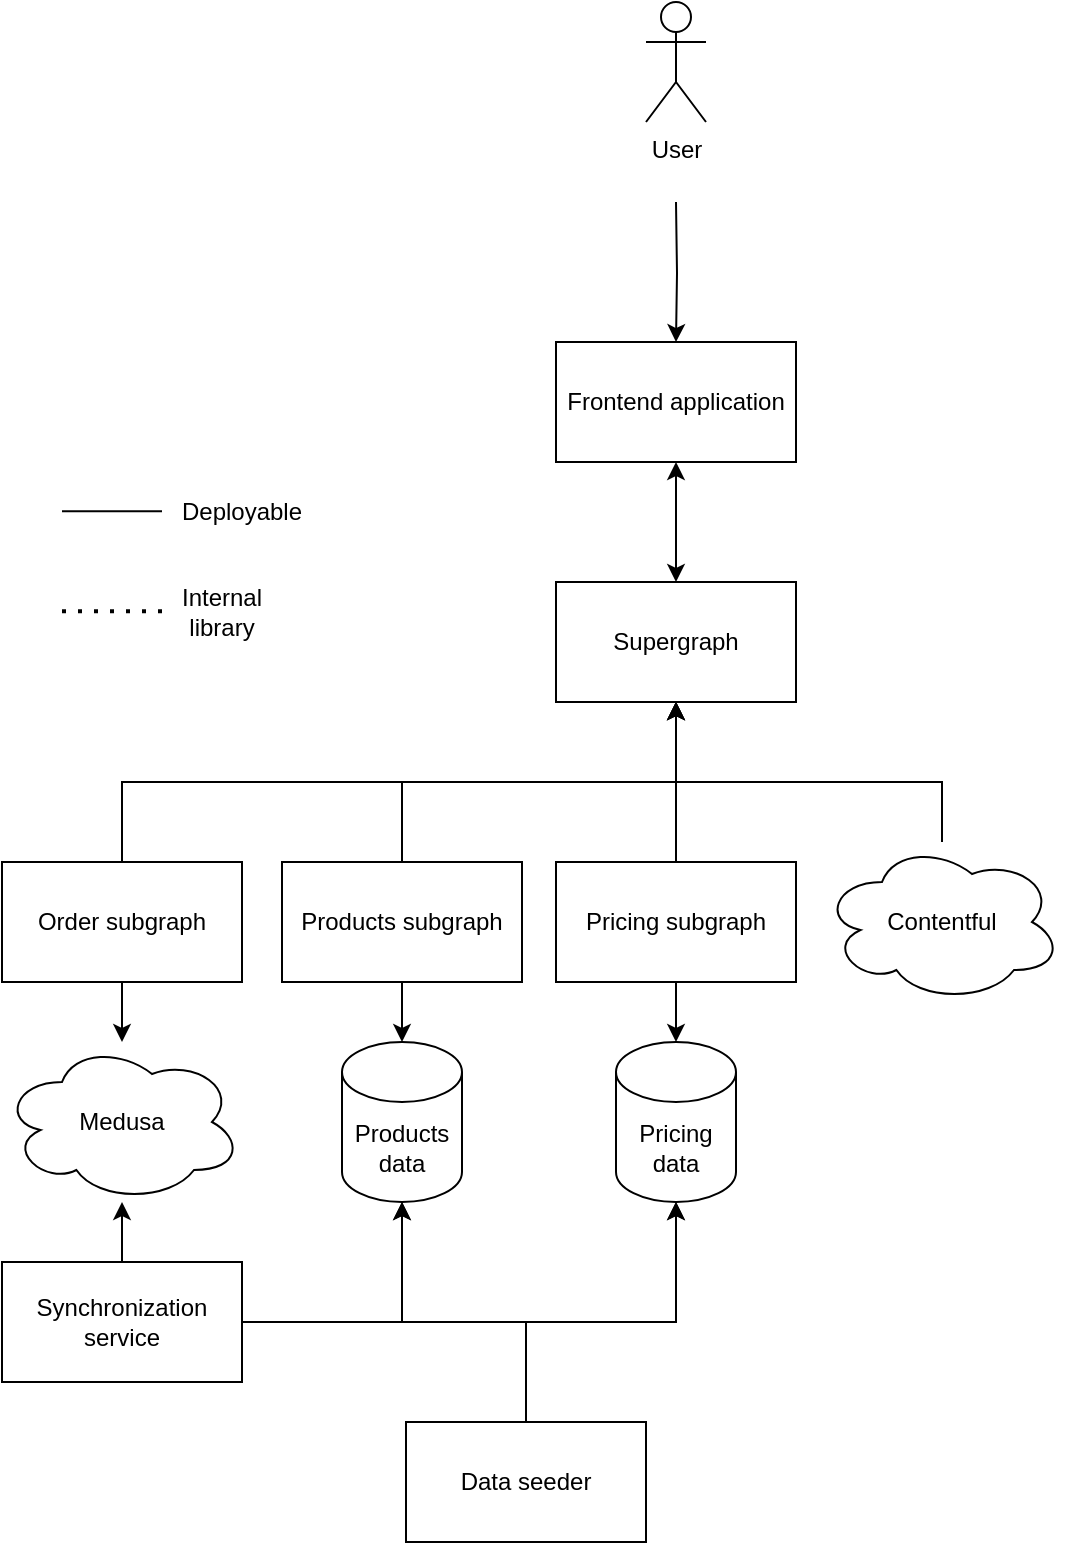 <mxfile version="20.8.10" type="device"><diagram name="High-level" id="j-nub1IaHAZAbWxj_D0Z"><mxGraphModel dx="1185" dy="688" grid="1" gridSize="10" guides="1" tooltips="1" connect="1" arrows="1" fold="1" page="1" pageScale="1" pageWidth="1654" pageHeight="1169" math="0" shadow="0"><root><mxCell id="0"/><mxCell id="1" parent="0"/><mxCell id="KBj_uUJCSt4fIoucZrSP-3" value="" style="edgeStyle=orthogonalEdgeStyle;rounded=0;orthogonalLoop=1;jettySize=auto;html=1;" parent="1" target="KBj_uUJCSt4fIoucZrSP-2" edge="1"><mxGeometry relative="1" as="geometry"><mxPoint x="827" y="170" as="sourcePoint"/></mxGeometry></mxCell><mxCell id="KBj_uUJCSt4fIoucZrSP-5" value="" style="edgeStyle=orthogonalEdgeStyle;rounded=0;orthogonalLoop=1;jettySize=auto;html=1;startArrow=classic;startFill=1;" parent="1" source="KBj_uUJCSt4fIoucZrSP-2" target="KBj_uUJCSt4fIoucZrSP-4" edge="1"><mxGeometry relative="1" as="geometry"/></mxCell><mxCell id="KBj_uUJCSt4fIoucZrSP-2" value="Frontend application" style="whiteSpace=wrap;html=1;" parent="1" vertex="1"><mxGeometry x="767" y="240" width="120" height="60" as="geometry"/></mxCell><mxCell id="KBj_uUJCSt4fIoucZrSP-10" value="" style="edgeStyle=orthogonalEdgeStyle;rounded=0;orthogonalLoop=1;jettySize=auto;html=1;endArrow=none;endFill=0;startArrow=classic;startFill=1;" parent="1" source="KBj_uUJCSt4fIoucZrSP-4" target="KBj_uUJCSt4fIoucZrSP-7" edge="1"><mxGeometry relative="1" as="geometry"/></mxCell><mxCell id="KBj_uUJCSt4fIoucZrSP-11" style="edgeStyle=orthogonalEdgeStyle;rounded=0;orthogonalLoop=1;jettySize=auto;html=1;entryX=0.5;entryY=0;entryDx=0;entryDy=0;exitX=0.5;exitY=1;exitDx=0;exitDy=0;startArrow=classic;startFill=1;endArrow=none;endFill=0;" parent="1" source="KBj_uUJCSt4fIoucZrSP-4" target="KBj_uUJCSt4fIoucZrSP-6" edge="1"><mxGeometry relative="1" as="geometry"/></mxCell><mxCell id="KBj_uUJCSt4fIoucZrSP-4" value="Supergraph" style="whiteSpace=wrap;html=1;" parent="1" vertex="1"><mxGeometry x="767" y="360" width="120" height="60" as="geometry"/></mxCell><mxCell id="A6IBAL_5Z2rWB2n0jj_n-13" style="edgeStyle=orthogonalEdgeStyle;rounded=0;orthogonalLoop=1;jettySize=auto;html=1;" edge="1" parent="1" source="KBj_uUJCSt4fIoucZrSP-6" target="A6IBAL_5Z2rWB2n0jj_n-9"><mxGeometry relative="1" as="geometry"/></mxCell><mxCell id="KBj_uUJCSt4fIoucZrSP-6" value="Products subgraph" style="whiteSpace=wrap;html=1;" parent="1" vertex="1"><mxGeometry x="630" y="500" width="120" height="60" as="geometry"/></mxCell><mxCell id="A6IBAL_5Z2rWB2n0jj_n-14" style="edgeStyle=orthogonalEdgeStyle;rounded=0;orthogonalLoop=1;jettySize=auto;html=1;" edge="1" parent="1" source="KBj_uUJCSt4fIoucZrSP-7" target="A6IBAL_5Z2rWB2n0jj_n-10"><mxGeometry relative="1" as="geometry"/></mxCell><mxCell id="KBj_uUJCSt4fIoucZrSP-7" value="Pricing subgraph" style="whiteSpace=wrap;html=1;" parent="1" vertex="1"><mxGeometry x="767" y="500" width="120" height="60" as="geometry"/></mxCell><mxCell id="HP8ONfLixpbMiWq24jou-1" value="" style="endArrow=none;dashed=1;html=1;dashPattern=1 3;strokeWidth=2;rounded=0;" parent="1" edge="1"><mxGeometry width="50" height="50" relative="1" as="geometry"><mxPoint x="520" y="374.66" as="sourcePoint"/><mxPoint x="570" y="374.66" as="targetPoint"/></mxGeometry></mxCell><mxCell id="HP8ONfLixpbMiWq24jou-2" value="" style="endArrow=none;html=1;rounded=0;" parent="1" edge="1"><mxGeometry width="50" height="50" relative="1" as="geometry"><mxPoint x="520" y="324.66" as="sourcePoint"/><mxPoint x="570" y="324.66" as="targetPoint"/></mxGeometry></mxCell><mxCell id="HP8ONfLixpbMiWq24jou-3" value="Deployable" style="text;strokeColor=none;align=center;fillColor=none;html=1;verticalAlign=middle;whiteSpace=wrap;rounded=0;" parent="1" vertex="1"><mxGeometry x="580" y="310" width="60" height="30" as="geometry"/></mxCell><mxCell id="HP8ONfLixpbMiWq24jou-4" value="Internal library" style="text;strokeColor=none;align=center;fillColor=none;html=1;verticalAlign=middle;whiteSpace=wrap;rounded=0;" parent="1" vertex="1"><mxGeometry x="570" y="360" width="60" height="30" as="geometry"/></mxCell><mxCell id="HP8ONfLixpbMiWq24jou-5" value="User" style="shape=umlActor;verticalLabelPosition=bottom;verticalAlign=top;html=1;outlineConnect=0;" parent="1" vertex="1"><mxGeometry x="812" y="70" width="30" height="60" as="geometry"/></mxCell><mxCell id="A6IBAL_5Z2rWB2n0jj_n-2" style="edgeStyle=orthogonalEdgeStyle;rounded=0;orthogonalLoop=1;jettySize=auto;html=1;entryX=0.5;entryY=1;entryDx=0;entryDy=0;" edge="1" parent="1" source="A6IBAL_5Z2rWB2n0jj_n-1" target="KBj_uUJCSt4fIoucZrSP-4"><mxGeometry relative="1" as="geometry"><Array as="points"><mxPoint x="960" y="460"/><mxPoint x="827" y="460"/></Array></mxGeometry></mxCell><mxCell id="A6IBAL_5Z2rWB2n0jj_n-1" value="Contentful" style="ellipse;shape=cloud;whiteSpace=wrap;html=1;" vertex="1" parent="1"><mxGeometry x="900" y="490" width="120" height="80" as="geometry"/></mxCell><mxCell id="A6IBAL_5Z2rWB2n0jj_n-6" style="edgeStyle=orthogonalEdgeStyle;rounded=0;orthogonalLoop=1;jettySize=auto;html=1;entryX=0.5;entryY=1;entryDx=0;entryDy=0;" edge="1" parent="1" source="A6IBAL_5Z2rWB2n0jj_n-3" target="KBj_uUJCSt4fIoucZrSP-4"><mxGeometry relative="1" as="geometry"><Array as="points"><mxPoint x="550" y="460"/><mxPoint x="827" y="460"/></Array></mxGeometry></mxCell><mxCell id="A6IBAL_5Z2rWB2n0jj_n-7" style="edgeStyle=orthogonalEdgeStyle;rounded=0;orthogonalLoop=1;jettySize=auto;html=1;" edge="1" parent="1" source="A6IBAL_5Z2rWB2n0jj_n-3" target="A6IBAL_5Z2rWB2n0jj_n-5"><mxGeometry relative="1" as="geometry"/></mxCell><mxCell id="A6IBAL_5Z2rWB2n0jj_n-3" value="Order subgraph" style="rounded=0;whiteSpace=wrap;html=1;" vertex="1" parent="1"><mxGeometry x="490" y="500" width="120" height="60" as="geometry"/></mxCell><mxCell id="A6IBAL_5Z2rWB2n0jj_n-8" style="edgeStyle=orthogonalEdgeStyle;rounded=0;orthogonalLoop=1;jettySize=auto;html=1;" edge="1" parent="1" source="A6IBAL_5Z2rWB2n0jj_n-4" target="A6IBAL_5Z2rWB2n0jj_n-5"><mxGeometry relative="1" as="geometry"/></mxCell><mxCell id="A6IBAL_5Z2rWB2n0jj_n-11" style="edgeStyle=orthogonalEdgeStyle;rounded=0;orthogonalLoop=1;jettySize=auto;html=1;entryX=0.5;entryY=1;entryDx=0;entryDy=0;entryPerimeter=0;" edge="1" parent="1" source="A6IBAL_5Z2rWB2n0jj_n-4" target="A6IBAL_5Z2rWB2n0jj_n-9"><mxGeometry relative="1" as="geometry"/></mxCell><mxCell id="A6IBAL_5Z2rWB2n0jj_n-12" style="edgeStyle=orthogonalEdgeStyle;rounded=0;orthogonalLoop=1;jettySize=auto;html=1;entryX=0.5;entryY=1;entryDx=0;entryDy=0;entryPerimeter=0;" edge="1" parent="1" source="A6IBAL_5Z2rWB2n0jj_n-4" target="A6IBAL_5Z2rWB2n0jj_n-10"><mxGeometry relative="1" as="geometry"/></mxCell><mxCell id="A6IBAL_5Z2rWB2n0jj_n-4" value="Synchronization service" style="rounded=0;whiteSpace=wrap;html=1;" vertex="1" parent="1"><mxGeometry x="490" y="700" width="120" height="60" as="geometry"/></mxCell><mxCell id="A6IBAL_5Z2rWB2n0jj_n-5" value="Medusa" style="ellipse;shape=cloud;whiteSpace=wrap;html=1;" vertex="1" parent="1"><mxGeometry x="490" y="590" width="120" height="80" as="geometry"/></mxCell><mxCell id="A6IBAL_5Z2rWB2n0jj_n-9" value="Products data" style="shape=cylinder3;whiteSpace=wrap;html=1;boundedLbl=1;backgroundOutline=1;size=15;" vertex="1" parent="1"><mxGeometry x="660" y="590" width="60" height="80" as="geometry"/></mxCell><mxCell id="A6IBAL_5Z2rWB2n0jj_n-10" value="Pricing data" style="shape=cylinder3;whiteSpace=wrap;html=1;boundedLbl=1;backgroundOutline=1;size=15;" vertex="1" parent="1"><mxGeometry x="797" y="590" width="60" height="80" as="geometry"/></mxCell><mxCell id="A6IBAL_5Z2rWB2n0jj_n-16" style="edgeStyle=orthogonalEdgeStyle;rounded=0;orthogonalLoop=1;jettySize=auto;html=1;entryX=0.5;entryY=1;entryDx=0;entryDy=0;entryPerimeter=0;" edge="1" parent="1" source="A6IBAL_5Z2rWB2n0jj_n-15" target="A6IBAL_5Z2rWB2n0jj_n-9"><mxGeometry relative="1" as="geometry"><Array as="points"><mxPoint x="752" y="730"/><mxPoint x="690" y="730"/></Array></mxGeometry></mxCell><mxCell id="A6IBAL_5Z2rWB2n0jj_n-17" style="edgeStyle=orthogonalEdgeStyle;rounded=0;orthogonalLoop=1;jettySize=auto;html=1;entryX=0.5;entryY=1;entryDx=0;entryDy=0;entryPerimeter=0;" edge="1" parent="1" source="A6IBAL_5Z2rWB2n0jj_n-15" target="A6IBAL_5Z2rWB2n0jj_n-10"><mxGeometry relative="1" as="geometry"><Array as="points"><mxPoint x="752" y="730"/><mxPoint x="827" y="730"/></Array></mxGeometry></mxCell><mxCell id="A6IBAL_5Z2rWB2n0jj_n-15" value="Data seeder" style="rounded=0;whiteSpace=wrap;html=1;" vertex="1" parent="1"><mxGeometry x="692" y="780" width="120" height="60" as="geometry"/></mxCell></root></mxGraphModel></diagram></mxfile>